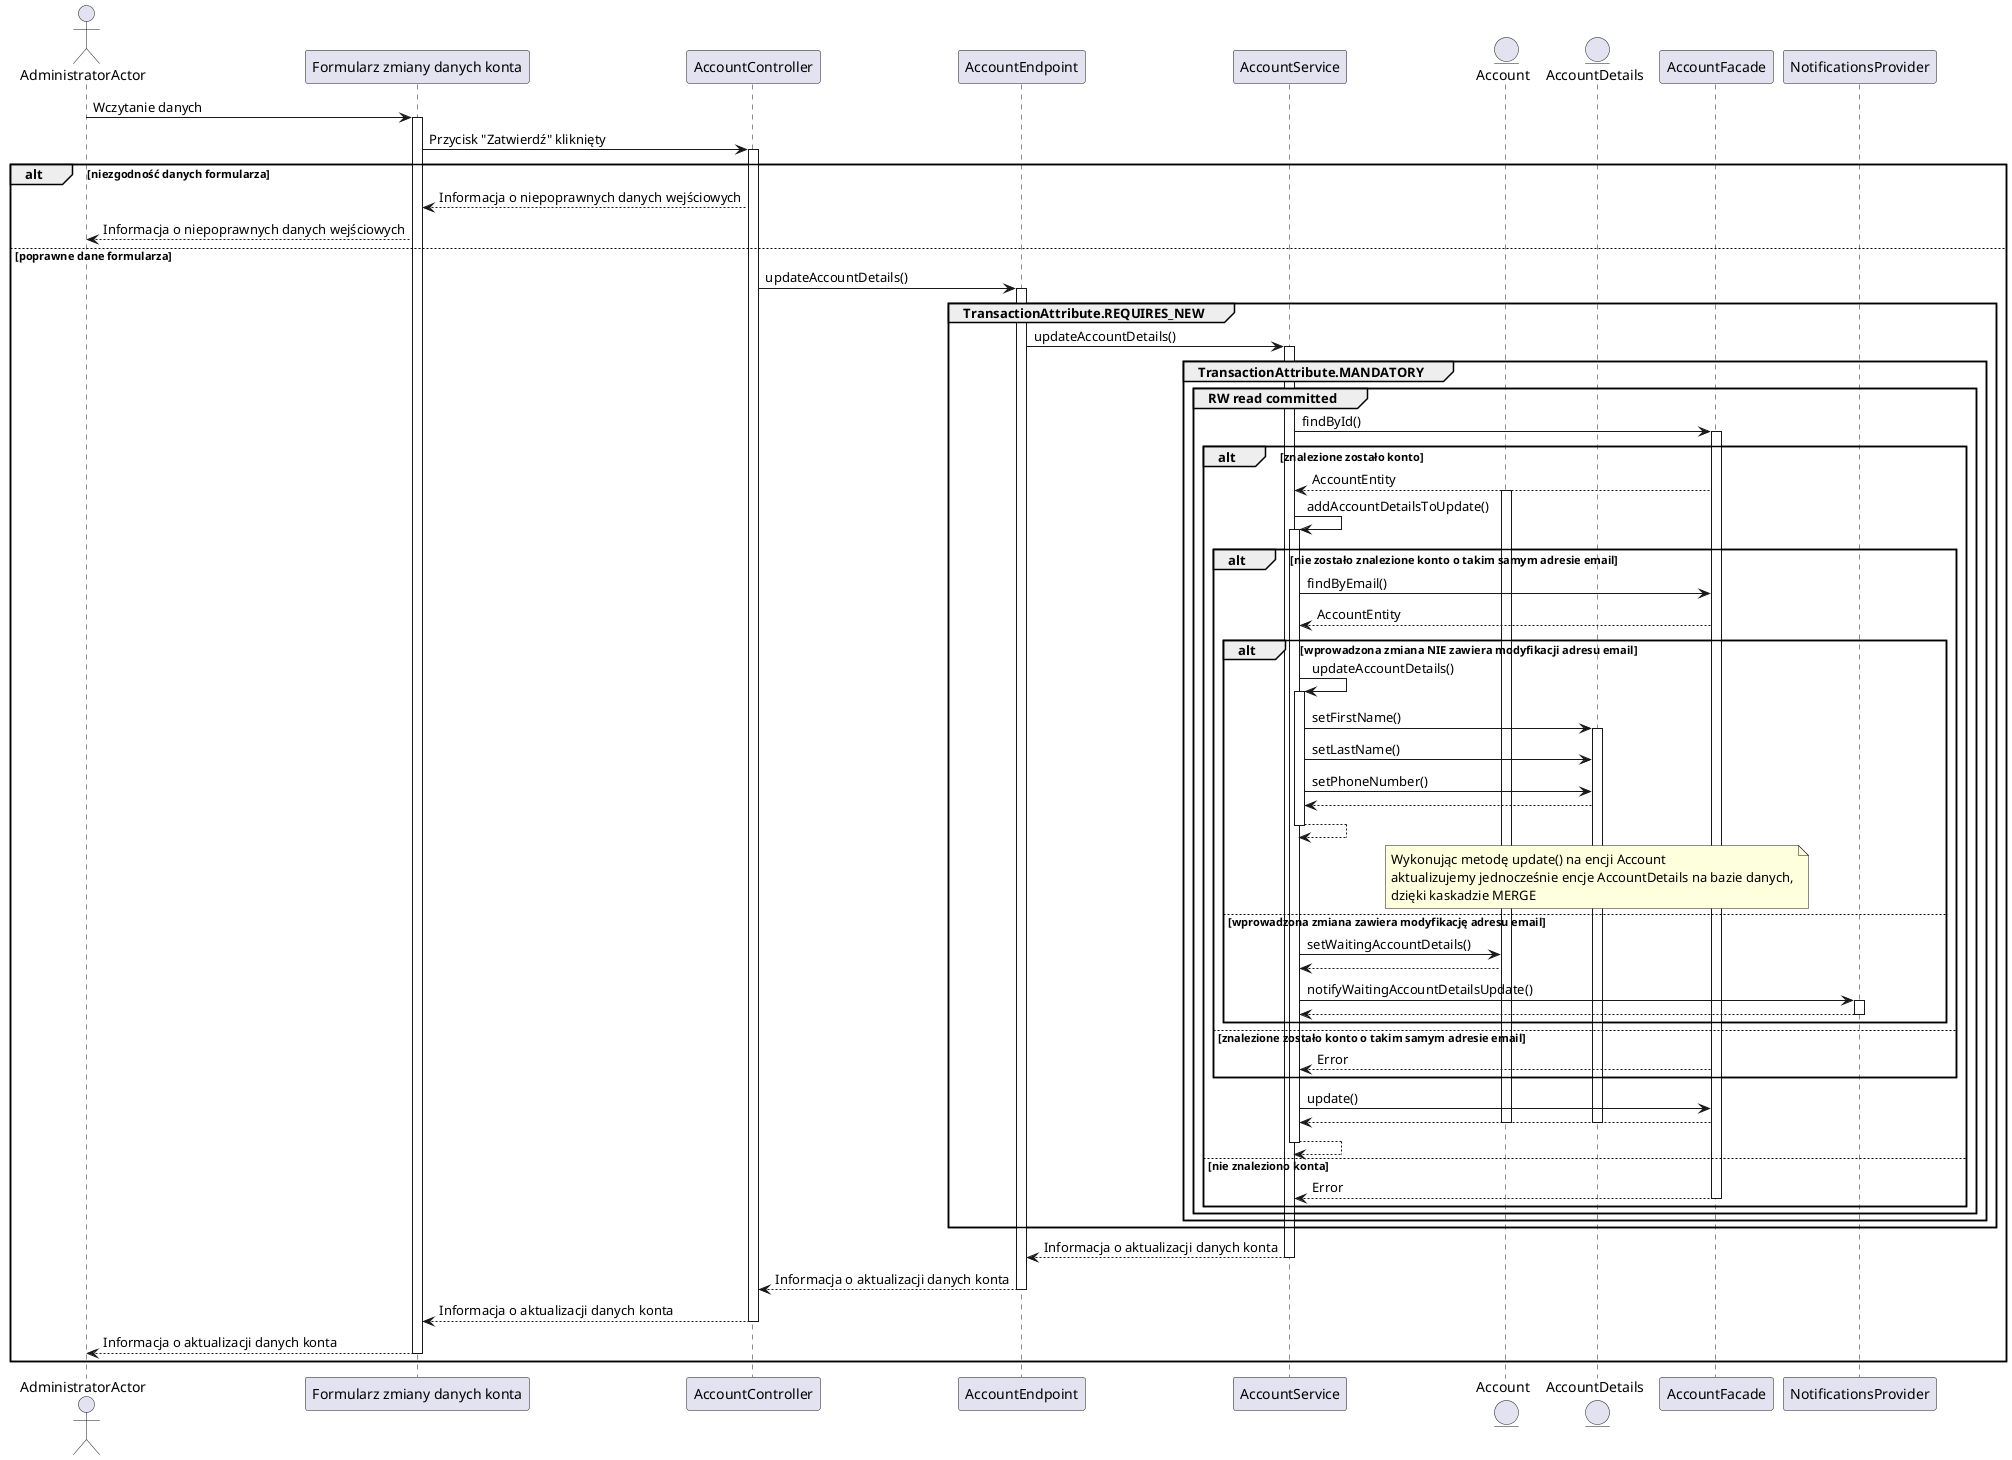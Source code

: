 @startuml
actor AdministratorActor
AdministratorActor -> "Formularz zmiany danych konta" : Wczytanie danych
activate "Formularz zmiany danych konta"
"Formularz zmiany danych konta" -> AccountController : Przycisk "Zatwierdź" kliknięty
activate AccountController
alt niezgodność danych formularza
AccountController --> "Formularz zmiany danych konta" : Informacja o niepoprawnych danych wejściowych
"Formularz zmiany danych konta" --> AdministratorActor : Informacja o niepoprawnych danych wejściowych
else poprawne dane formularza
    AccountController -> AccountEndpoint : updateAccountDetails()
    activate AccountEndpoint
    group TransactionAttribute.REQUIRES_NEW
        AccountEndpoint -> AccountService : updateAccountDetails()
        group TransactionAttribute.MANDATORY
            group RW read committed
                activate AccountService
                entity Account
                entity AccountDetails
                AccountService -> AccountFacade : findById()
                activate AccountFacade
                alt znalezione zostało konto
                    AccountFacade --> AccountService : AccountEntity
                    activate Account
                    AccountService -> AccountService : addAccountDetailsToUpdate()
                    activate AccountService
                    alt nie zostało znalezione konto o takim samym adresie email
                        AccountService -> AccountFacade : findByEmail()
                        AccountFacade --> AccountService : AccountEntity
                        alt wprowadzona zmiana NIE zawiera modyfikacji adresu email
                            AccountService -> AccountService : updateAccountDetails()
                            activate AccountService
                            AccountService -> AccountDetails : setFirstName()
                            activate AccountDetails
                            AccountService -> AccountDetails : setLastName()
                            AccountService -> AccountDetails : setPhoneNumber()
                            AccountDetails --> AccountService
                            AccountService --> AccountService
                            deactivate AccountService
                            note over AccountDetails: Wykonując metodę update() na encji Account\naktualizujemy jednocześnie encje AccountDetails na bazie danych,\ndzięki kaskadzie MERGE
                        else wprowadzona zmiana zawiera modyfikację adresu email
                            AccountService -> Account : setWaitingAccountDetails()
                            Account --> AccountService
                            AccountService -> NotificationsProvider : notifyWaitingAccountDetailsUpdate()
                            activate NotificationsProvider
                            NotificationsProvider --> AccountService
                            deactivate NotificationsProvider
                        end
                    else znalezione zostało konto o takim samym adresie email
                        AccountFacade --> AccountService : Error
                    end
                    AccountService -> AccountFacade : update()
                    AccountFacade --> AccountService
                    deactivate Account
                    deactivate AccountDetails
                    AccountService --> AccountService
                    deactivate AccountService
                else nie znaleziono konta
                    AccountFacade --> AccountService : Error
                    deactivate AccountFacade
                end
            end
        end
    end
    AccountService --> AccountEndpoint : Informacja o aktualizacji danych konta
    deactivate AccountService
    AccountEndpoint --> AccountController : Informacja o aktualizacji danych konta
    deactivate AccountEndpoint
    AccountController --> "Formularz zmiany danych konta" : Informacja o aktualizacji danych konta
    deactivate AccountController
    "Formularz zmiany danych konta" --> AdministratorActor : Informacja o aktualizacji danych konta
    deactivate "Formularz zmiany danych konta"
end
@enduml